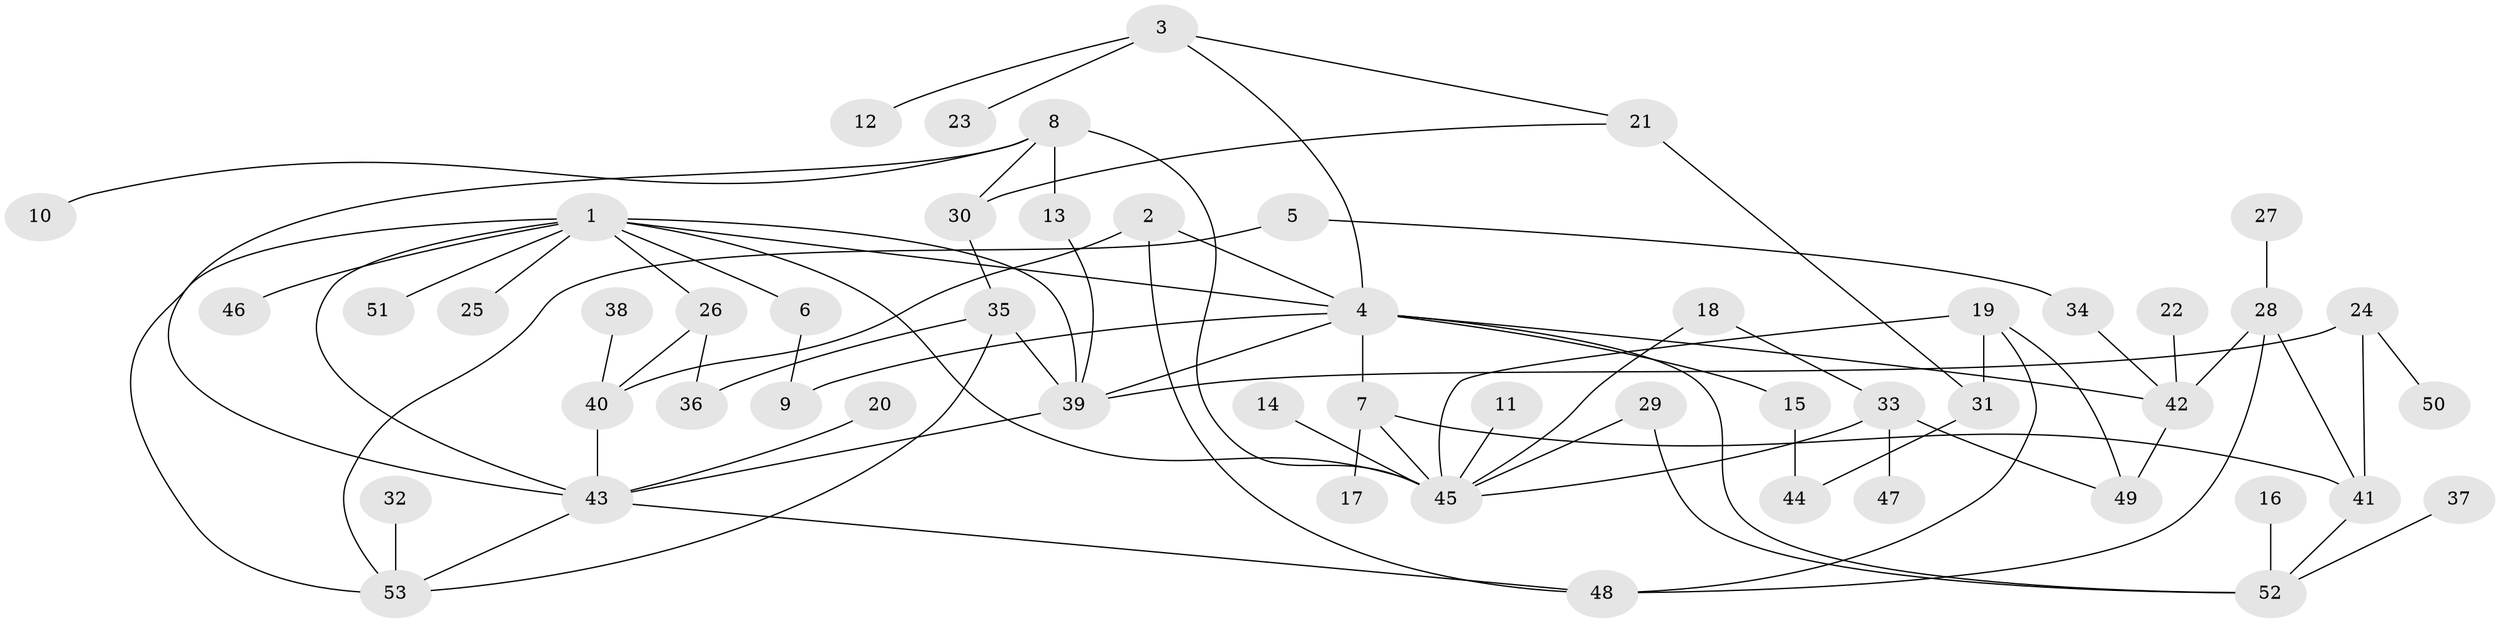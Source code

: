 // original degree distribution, {4: 0.14285714285714285, 7: 0.01904761904761905, 10: 0.009523809523809525, 3: 0.2, 2: 0.3142857142857143, 1: 0.2761904761904762, 5: 0.0380952380952381}
// Generated by graph-tools (version 1.1) at 2025/25/03/09/25 03:25:35]
// undirected, 53 vertices, 78 edges
graph export_dot {
graph [start="1"]
  node [color=gray90,style=filled];
  1;
  2;
  3;
  4;
  5;
  6;
  7;
  8;
  9;
  10;
  11;
  12;
  13;
  14;
  15;
  16;
  17;
  18;
  19;
  20;
  21;
  22;
  23;
  24;
  25;
  26;
  27;
  28;
  29;
  30;
  31;
  32;
  33;
  34;
  35;
  36;
  37;
  38;
  39;
  40;
  41;
  42;
  43;
  44;
  45;
  46;
  47;
  48;
  49;
  50;
  51;
  52;
  53;
  1 -- 4 [weight=1.0];
  1 -- 6 [weight=1.0];
  1 -- 25 [weight=1.0];
  1 -- 26 [weight=1.0];
  1 -- 39 [weight=1.0];
  1 -- 43 [weight=1.0];
  1 -- 45 [weight=1.0];
  1 -- 46 [weight=1.0];
  1 -- 51 [weight=1.0];
  1 -- 53 [weight=1.0];
  2 -- 4 [weight=1.0];
  2 -- 40 [weight=1.0];
  2 -- 48 [weight=1.0];
  3 -- 4 [weight=1.0];
  3 -- 12 [weight=1.0];
  3 -- 21 [weight=1.0];
  3 -- 23 [weight=1.0];
  4 -- 7 [weight=1.0];
  4 -- 9 [weight=1.0];
  4 -- 15 [weight=1.0];
  4 -- 39 [weight=1.0];
  4 -- 42 [weight=1.0];
  4 -- 52 [weight=1.0];
  5 -- 34 [weight=1.0];
  5 -- 53 [weight=1.0];
  6 -- 9 [weight=1.0];
  7 -- 17 [weight=1.0];
  7 -- 41 [weight=1.0];
  7 -- 45 [weight=1.0];
  8 -- 10 [weight=1.0];
  8 -- 13 [weight=1.0];
  8 -- 30 [weight=1.0];
  8 -- 43 [weight=1.0];
  8 -- 45 [weight=1.0];
  11 -- 45 [weight=1.0];
  13 -- 39 [weight=1.0];
  14 -- 45 [weight=1.0];
  15 -- 44 [weight=1.0];
  16 -- 52 [weight=1.0];
  18 -- 33 [weight=1.0];
  18 -- 45 [weight=1.0];
  19 -- 31 [weight=1.0];
  19 -- 45 [weight=1.0];
  19 -- 48 [weight=1.0];
  19 -- 49 [weight=1.0];
  20 -- 43 [weight=1.0];
  21 -- 30 [weight=1.0];
  21 -- 31 [weight=2.0];
  22 -- 42 [weight=1.0];
  24 -- 39 [weight=1.0];
  24 -- 41 [weight=1.0];
  24 -- 50 [weight=1.0];
  26 -- 36 [weight=1.0];
  26 -- 40 [weight=1.0];
  27 -- 28 [weight=1.0];
  28 -- 41 [weight=1.0];
  28 -- 42 [weight=1.0];
  28 -- 48 [weight=1.0];
  29 -- 45 [weight=1.0];
  29 -- 52 [weight=1.0];
  30 -- 35 [weight=1.0];
  31 -- 44 [weight=1.0];
  32 -- 53 [weight=1.0];
  33 -- 45 [weight=1.0];
  33 -- 47 [weight=1.0];
  33 -- 49 [weight=1.0];
  34 -- 42 [weight=1.0];
  35 -- 36 [weight=1.0];
  35 -- 39 [weight=1.0];
  35 -- 53 [weight=1.0];
  37 -- 52 [weight=1.0];
  38 -- 40 [weight=1.0];
  39 -- 43 [weight=1.0];
  40 -- 43 [weight=1.0];
  41 -- 52 [weight=1.0];
  42 -- 49 [weight=1.0];
  43 -- 48 [weight=1.0];
  43 -- 53 [weight=1.0];
}
